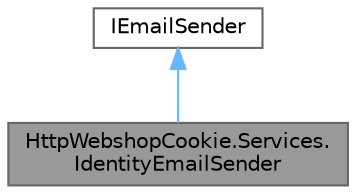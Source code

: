 digraph "HttpWebshopCookie.Services.IdentityEmailSender"
{
 // LATEX_PDF_SIZE
  bgcolor="transparent";
  edge [fontname=Helvetica,fontsize=10,labelfontname=Helvetica,labelfontsize=10];
  node [fontname=Helvetica,fontsize=10,shape=box,height=0.2,width=0.4];
  Node1 [id="Node000001",label="HttpWebshopCookie.Services.\lIdentityEmailSender",height=0.2,width=0.4,color="gray40", fillcolor="grey60", style="filled", fontcolor="black",tooltip="Represents a class that sends emails using the identity service."];
  Node2 -> Node1 [id="edge1_Node000001_Node000002",dir="back",color="steelblue1",style="solid",tooltip=" "];
  Node2 [id="Node000002",label="IEmailSender",height=0.2,width=0.4,color="gray40", fillcolor="white", style="filled",tooltip=" "];
}
